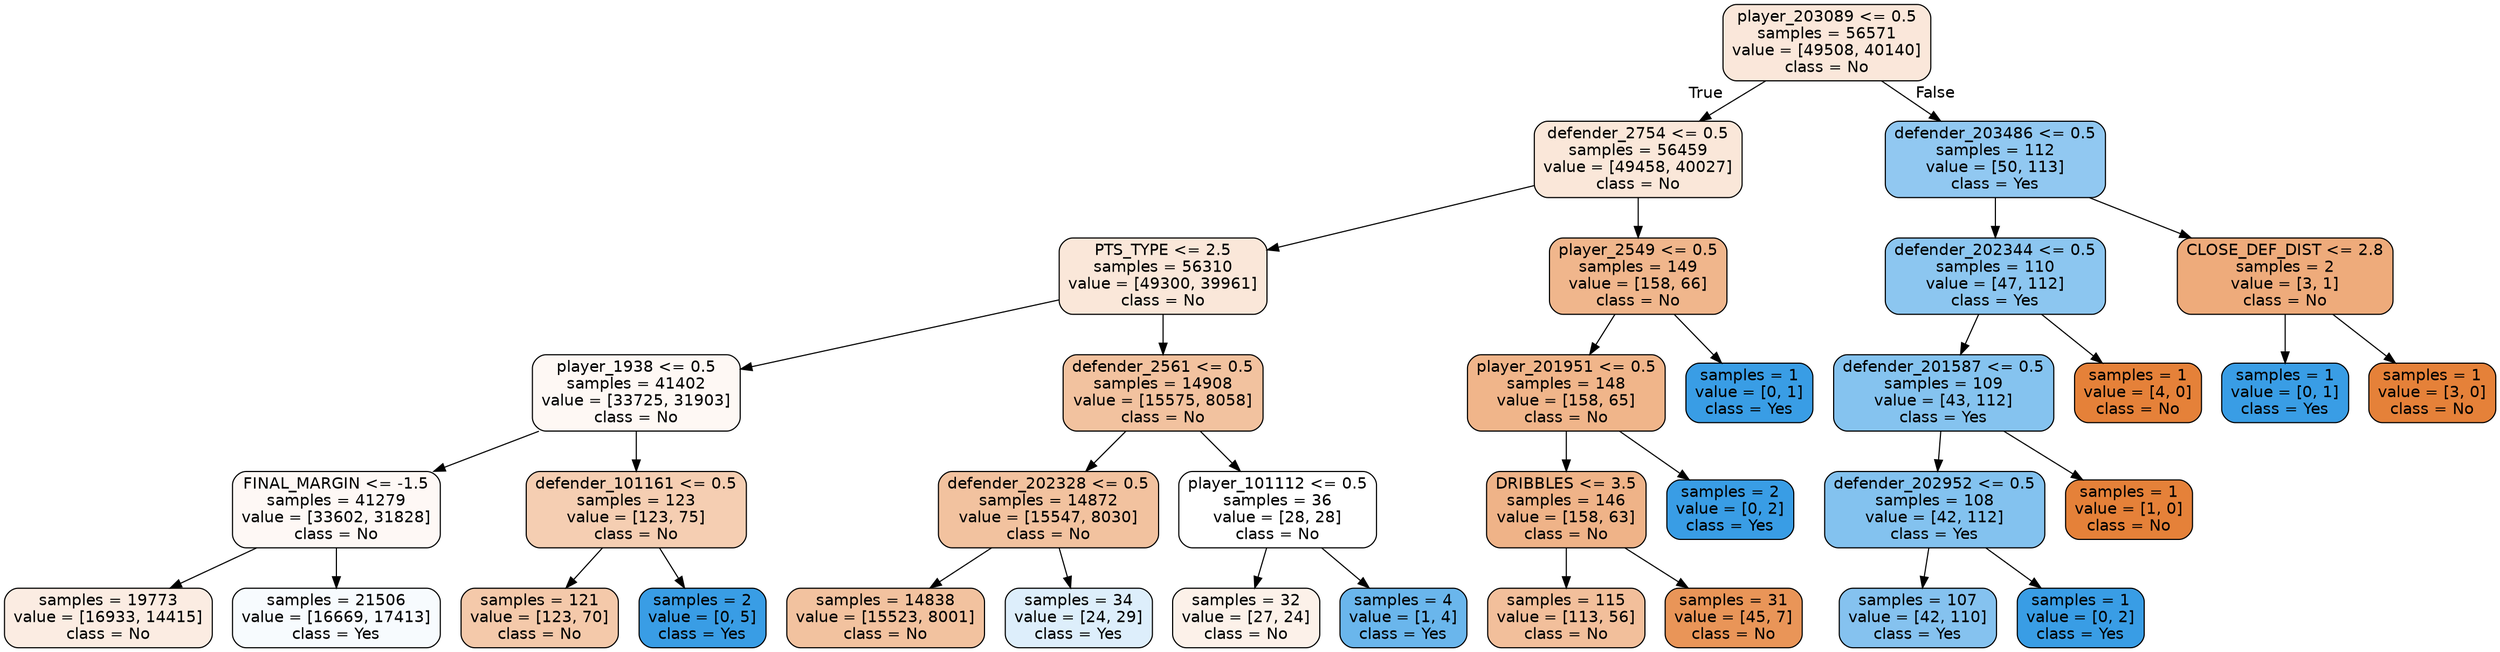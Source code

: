 digraph Tree {
node [shape=box, style="filled, rounded", color="black", fontname=helvetica] ;
edge [fontname=helvetica] ;
0 [label="player_203089 <= 0.5\nsamples = 56571\nvalue = [49508, 40140]\nclass = No", fillcolor="#fae7da"] ;
1 [label="defender_2754 <= 0.5\nsamples = 56459\nvalue = [49458, 40027]\nclass = No", fillcolor="#fae7d9"] ;
0 -> 1 [labeldistance=2.5, labelangle=45, headlabel="True"] ;
2 [label="PTS_TYPE <= 2.5\nsamples = 56310\nvalue = [49300, 39961]\nclass = No", fillcolor="#fae7d9"] ;
1 -> 2 ;
3 [label="player_1938 <= 0.5\nsamples = 41402\nvalue = [33725, 31903]\nclass = No", fillcolor="#fef8f4"] ;
2 -> 3 ;
4 [label="FINAL_MARGIN <= -1.5\nsamples = 41279\nvalue = [33602, 31828]\nclass = No", fillcolor="#fef8f5"] ;
3 -> 4 ;
5 [label="samples = 19773\nvalue = [16933, 14415]\nclass = No", fillcolor="#fbece2"] ;
4 -> 5 ;
6 [label="samples = 21506\nvalue = [16669, 17413]\nclass = Yes", fillcolor="#f7fbfe"] ;
4 -> 6 ;
7 [label="defender_101161 <= 0.5\nsamples = 123\nvalue = [123, 75]\nclass = No", fillcolor="#f5ceb2"] ;
3 -> 7 ;
8 [label="samples = 121\nvalue = [123, 70]\nclass = No", fillcolor="#f4c9aa"] ;
7 -> 8 ;
9 [label="samples = 2\nvalue = [0, 5]\nclass = Yes", fillcolor="#399de5"] ;
7 -> 9 ;
10 [label="defender_2561 <= 0.5\nsamples = 14908\nvalue = [15575, 8058]\nclass = No", fillcolor="#f2c29f"] ;
2 -> 10 ;
11 [label="defender_202328 <= 0.5\nsamples = 14872\nvalue = [15547, 8030]\nclass = No", fillcolor="#f2c29f"] ;
10 -> 11 ;
12 [label="samples = 14838\nvalue = [15523, 8001]\nclass = No", fillcolor="#f2c29f"] ;
11 -> 12 ;
13 [label="samples = 34\nvalue = [24, 29]\nclass = Yes", fillcolor="#ddeefb"] ;
11 -> 13 ;
14 [label="player_101112 <= 0.5\nsamples = 36\nvalue = [28, 28]\nclass = No", fillcolor="#ffffff"] ;
10 -> 14 ;
15 [label="samples = 32\nvalue = [27, 24]\nclass = No", fillcolor="#fcf1e9"] ;
14 -> 15 ;
16 [label="samples = 4\nvalue = [1, 4]\nclass = Yes", fillcolor="#6ab6ec"] ;
14 -> 16 ;
17 [label="player_2549 <= 0.5\nsamples = 149\nvalue = [158, 66]\nclass = No", fillcolor="#f0b68c"] ;
1 -> 17 ;
18 [label="player_201951 <= 0.5\nsamples = 148\nvalue = [158, 65]\nclass = No", fillcolor="#f0b58a"] ;
17 -> 18 ;
19 [label="DRIBBLES <= 3.5\nsamples = 146\nvalue = [158, 63]\nclass = No", fillcolor="#efb388"] ;
18 -> 19 ;
20 [label="samples = 115\nvalue = [113, 56]\nclass = No", fillcolor="#f2bf9b"] ;
19 -> 20 ;
21 [label="samples = 31\nvalue = [45, 7]\nclass = No", fillcolor="#e99558"] ;
19 -> 21 ;
22 [label="samples = 2\nvalue = [0, 2]\nclass = Yes", fillcolor="#399de5"] ;
18 -> 22 ;
23 [label="samples = 1\nvalue = [0, 1]\nclass = Yes", fillcolor="#399de5"] ;
17 -> 23 ;
24 [label="defender_203486 <= 0.5\nsamples = 112\nvalue = [50, 113]\nclass = Yes", fillcolor="#91c8f1"] ;
0 -> 24 [labeldistance=2.5, labelangle=-45, headlabel="False"] ;
25 [label="defender_202344 <= 0.5\nsamples = 110\nvalue = [47, 112]\nclass = Yes", fillcolor="#8cc6f0"] ;
24 -> 25 ;
26 [label="defender_201587 <= 0.5\nsamples = 109\nvalue = [43, 112]\nclass = Yes", fillcolor="#85c3ef"] ;
25 -> 26 ;
27 [label="defender_202952 <= 0.5\nsamples = 108\nvalue = [42, 112]\nclass = Yes", fillcolor="#83c2ef"] ;
26 -> 27 ;
28 [label="samples = 107\nvalue = [42, 110]\nclass = Yes", fillcolor="#85c2ef"] ;
27 -> 28 ;
29 [label="samples = 1\nvalue = [0, 2]\nclass = Yes", fillcolor="#399de5"] ;
27 -> 29 ;
30 [label="samples = 1\nvalue = [1, 0]\nclass = No", fillcolor="#e58139"] ;
26 -> 30 ;
31 [label="samples = 1\nvalue = [4, 0]\nclass = No", fillcolor="#e58139"] ;
25 -> 31 ;
32 [label="CLOSE_DEF_DIST <= 2.8\nsamples = 2\nvalue = [3, 1]\nclass = No", fillcolor="#eeab7b"] ;
24 -> 32 ;
33 [label="samples = 1\nvalue = [0, 1]\nclass = Yes", fillcolor="#399de5"] ;
32 -> 33 ;
34 [label="samples = 1\nvalue = [3, 0]\nclass = No", fillcolor="#e58139"] ;
32 -> 34 ;
}
